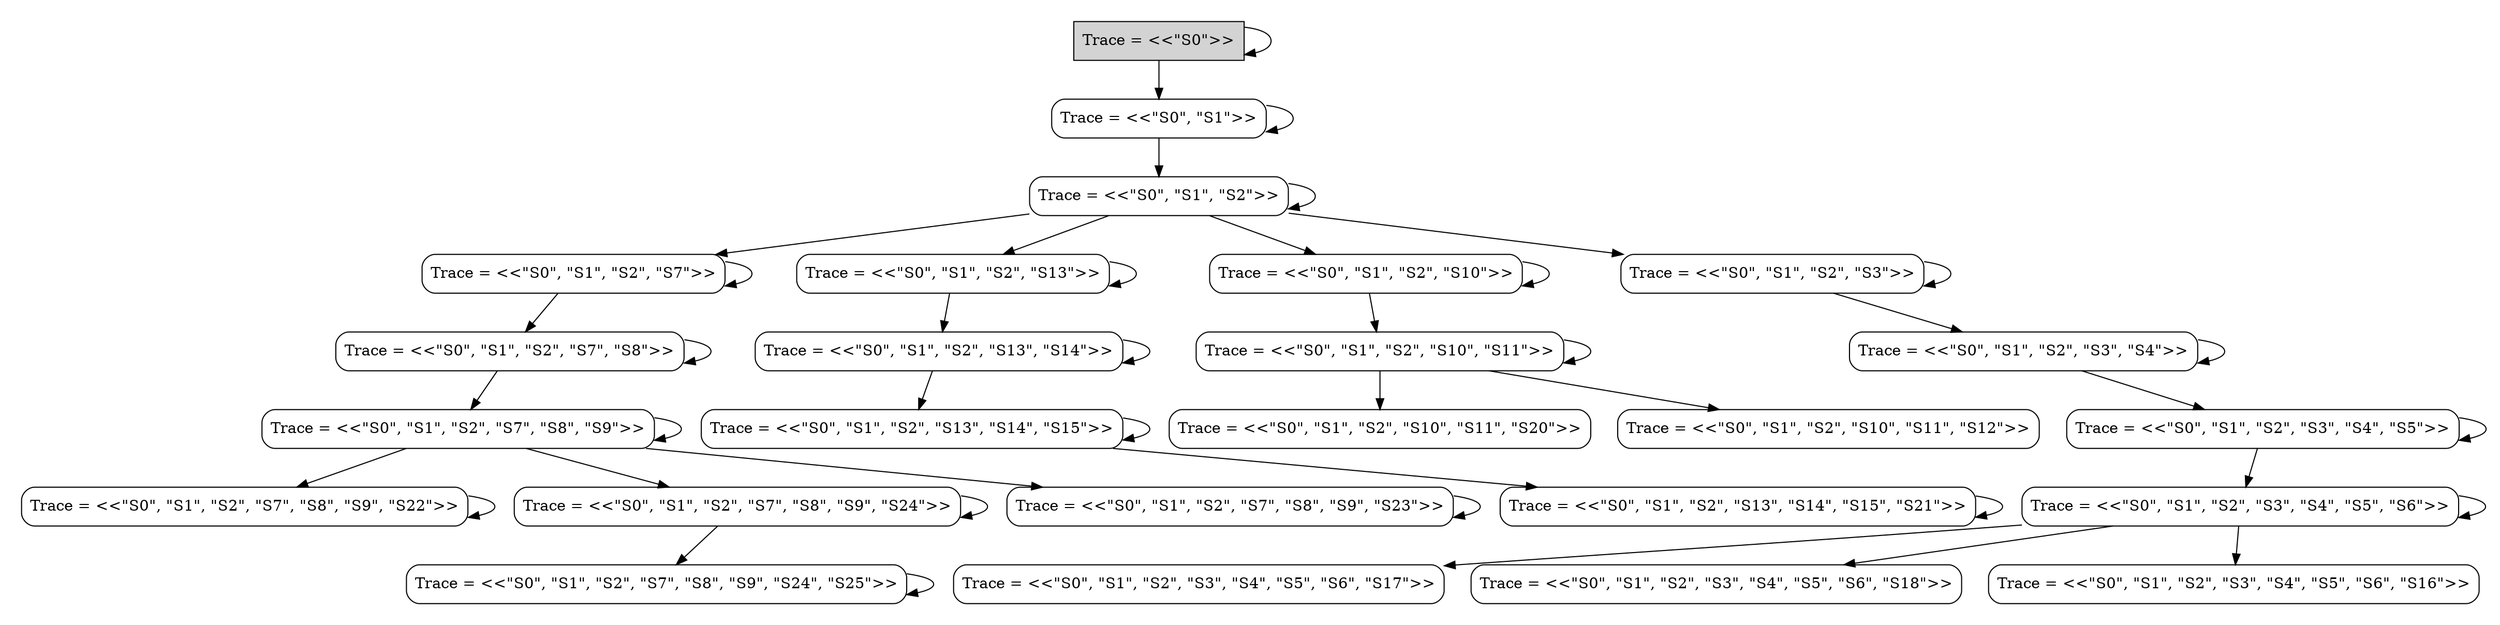 digraph DiskGraph {
node [shape=box,style=rounded]
nodesep=0.35;
subgraph cluster_graph {
color="white";
-2336204739630271824 [label="Trace = <<\"S0\">>",style = filled]
-2336204739630271824 -> -2336204739630271824;
-2336204739630271824 [label="Trace = <<\"S0\">>",tooltip="Trace = <<\"S0\">>"];
-2336204739630271824 -> -8336398163586586783;
-8336398163586586783 [label="Trace = <<\"S0\", \"S1\">>",tooltip="Trace = <<\"S0\", \"S1\">>"];
-8336398163586586783 -> -8336398163586586783;
-8336398163586586783 [label="Trace = <<\"S0\", \"S1\">>",tooltip="Trace = <<\"S0\", \"S1\">>"];
-8336398163586586783 -> -4854060052381269131;
-4854060052381269131 [label="Trace = <<\"S0\", \"S1\", \"S2\">>",tooltip="Trace = <<\"S0\", \"S1\", \"S2\">>"];
1808531743686805282 -> 3727683610120357456;
3727683610120357456 [label="Trace = <<\"S0\", \"S1\", \"S2\", \"S7\", \"S8\">>",tooltip="Trace = <<\"S0\", \"S1\", \"S2\", \"S7\", \"S8\">>"];
1808531743686805282 -> 1808531743686805282;
1808531743686805282 [label="Trace = <<\"S0\", \"S1\", \"S2\", \"S7\">>",tooltip="Trace = <<\"S0\", \"S1\", \"S2\", \"S7\">>"];
8302866063923669803 -> -8855452830295496028;
-8855452830295496028 [label="Trace = <<\"S0\", \"S1\", \"S2\", \"S13\", \"S14\">>",tooltip="Trace = <<\"S0\", \"S1\", \"S2\", \"S13\", \"S14\">>"];
8302866063923669803 -> 8302866063923669803;
8302866063923669803 [label="Trace = <<\"S0\", \"S1\", \"S2\", \"S13\">>",tooltip="Trace = <<\"S0\", \"S1\", \"S2\", \"S13\">>"];
-4662587502995905282 -> -5924386419361067806;
-5924386419361067806 [label="Trace = <<\"S0\", \"S1\", \"S2\", \"S10\", \"S11\">>",tooltip="Trace = <<\"S0\", \"S1\", \"S2\", \"S10\", \"S11\">>"];
-4662587502995905282 -> -4662587502995905282;
-4662587502995905282 [label="Trace = <<\"S0\", \"S1\", \"S2\", \"S10\">>",tooltip="Trace = <<\"S0\", \"S1\", \"S2\", \"S10\">>"];
3727683610120357456 -> 3694743820618835024;
3694743820618835024 [label="Trace = <<\"S0\", \"S1\", \"S2\", \"S7\", \"S8\", \"S9\">>",tooltip="Trace = <<\"S0\", \"S1\", \"S2\", \"S7\", \"S8\", \"S9\">>"];
3727683610120357456 -> 3727683610120357456;
3727683610120357456 [label="Trace = <<\"S0\", \"S1\", \"S2\", \"S7\", \"S8\">>",tooltip="Trace = <<\"S0\", \"S1\", \"S2\", \"S7\", \"S8\">>"];
-8855452830295496028 -> 3418722138540325537;
3418722138540325537 [label="Trace = <<\"S0\", \"S1\", \"S2\", \"S13\", \"S14\", \"S15\">>",tooltip="Trace = <<\"S0\", \"S1\", \"S2\", \"S13\", \"S14\", \"S15\">>"];
-8855452830295496028 -> -8855452830295496028;
-8855452830295496028 [label="Trace = <<\"S0\", \"S1\", \"S2\", \"S13\", \"S14\">>",tooltip="Trace = <<\"S0\", \"S1\", \"S2\", \"S13\", \"S14\">>"];
3418722138540325537 -> 98217392910732017;
98217392910732017 [label="Trace = <<\"S0\", \"S1\", \"S2\", \"S13\", \"S14\", \"S15\", \"S21\">>",tooltip="Trace = <<\"S0\", \"S1\", \"S2\", \"S13\", \"S14\", \"S15\", \"S21\">>"];
3418722138540325537 -> 3418722138540325537;
3418722138540325537 [label="Trace = <<\"S0\", \"S1\", \"S2\", \"S13\", \"S14\", \"S15\">>",tooltip="Trace = <<\"S0\", \"S1\", \"S2\", \"S13\", \"S14\", \"S15\">>"];
-4854060052381269131 -> 1808531743686805282;
-4854060052381269131 -> -4854060052381269131;
-4854060052381269131 [label="Trace = <<\"S0\", \"S1\", \"S2\">>",tooltip="Trace = <<\"S0\", \"S1\", \"S2\">>"];
-4854060052381269131 -> 8302866063923669803;
-4854060052381269131 -> -5582476697122797892;
-5582476697122797892 [label="Trace = <<\"S0\", \"S1\", \"S2\", \"S3\">>",tooltip="Trace = <<\"S0\", \"S1\", \"S2\", \"S3\">>"];
-4854060052381269131 -> -4662587502995905282;
3694743820618835024 -> 3694743820618835024;
3694743820618835024 [label="Trace = <<\"S0\", \"S1\", \"S2\", \"S7\", \"S8\", \"S9\">>",tooltip="Trace = <<\"S0\", \"S1\", \"S2\", \"S7\", \"S8\", \"S9\">>"];
3694743820618835024 -> -4942326756848250026;
-4942326756848250026 [label="Trace = <<\"S0\", \"S1\", \"S2\", \"S7\", \"S8\", \"S9\", \"S22\">>",tooltip="Trace = <<\"S0\", \"S1\", \"S2\", \"S7\", \"S8\", \"S9\", \"S22\">>"];
3694743820618835024 -> 4987868025651196423;
4987868025651196423 [label="Trace = <<\"S0\", \"S1\", \"S2\", \"S7\", \"S8\", \"S9\", \"S24\">>",tooltip="Trace = <<\"S0\", \"S1\", \"S2\", \"S7\", \"S8\", \"S9\", \"S24\">>"];
3694743820618835024 -> 2509867738340932684;
2509867738340932684 [label="Trace = <<\"S0\", \"S1\", \"S2\", \"S7\", \"S8\", \"S9\", \"S23\">>",tooltip="Trace = <<\"S0\", \"S1\", \"S2\", \"S7\", \"S8\", \"S9\", \"S23\">>"];
4987868025651196423 -> 4987868025651196423;
4987868025651196423 [label="Trace = <<\"S0\", \"S1\", \"S2\", \"S7\", \"S8\", \"S9\", \"S24\">>",tooltip="Trace = <<\"S0\", \"S1\", \"S2\", \"S7\", \"S8\", \"S9\", \"S24\">>"];
4987868025651196423 -> 8256293932180524251;
8256293932180524251 [label="Trace = <<\"S0\", \"S1\", \"S2\", \"S7\", \"S8\", \"S9\", \"S24\", \"S25\">>",tooltip="Trace = <<\"S0\", \"S1\", \"S2\", \"S7\", \"S8\", \"S9\", \"S24\", \"S25\">>"];
-9131748717607811473 -> -3070104806046510557;
-3070104806046510557 [label="Trace = <<\"S0\", \"S1\", \"S2\", \"S3\", \"S4\", \"S5\", \"S6\">>",tooltip="Trace = <<\"S0\", \"S1\", \"S2\", \"S3\", \"S4\", \"S5\", \"S6\">>"];
-9131748717607811473 -> -9131748717607811473;
-9131748717607811473 [label="Trace = <<\"S0\", \"S1\", \"S2\", \"S3\", \"S4\", \"S5\">>",tooltip="Trace = <<\"S0\", \"S1\", \"S2\", \"S3\", \"S4\", \"S5\">>"];
5696229456309944803 -> 5696229456309944803;
5696229456309944803 [label="Trace = <<\"S0\", \"S1\", \"S2\", \"S3\", \"S4\">>",tooltip="Trace = <<\"S0\", \"S1\", \"S2\", \"S3\", \"S4\">>"];
5696229456309944803 -> -9131748717607811473;
-3070104806046510557 -> -3070104806046510557;
-3070104806046510557 [label="Trace = <<\"S0\", \"S1\", \"S2\", \"S3\", \"S4\", \"S5\", \"S6\">>",tooltip="Trace = <<\"S0\", \"S1\", \"S2\", \"S3\", \"S4\", \"S5\", \"S6\">>"];
-3070104806046510557 -> -4003359037294939338;
-4003359037294939338 [label="Trace = <<\"S0\", \"S1\", \"S2\", \"S3\", \"S4\", \"S5\", \"S6\", \"S17\">>",tooltip="Trace = <<\"S0\", \"S1\", \"S2\", \"S3\", \"S4\", \"S5\", \"S6\", \"S17\">>"];
-3070104806046510557 -> -7055464392855650118;
-7055464392855650118 [label="Trace = <<\"S0\", \"S1\", \"S2\", \"S3\", \"S4\", \"S5\", \"S6\", \"S18\">>",tooltip="Trace = <<\"S0\", \"S1\", \"S2\", \"S3\", \"S4\", \"S5\", \"S6\", \"S18\">>"];
-3070104806046510557 -> 5894285314348784684;
5894285314348784684 [label="Trace = <<\"S0\", \"S1\", \"S2\", \"S3\", \"S4\", \"S5\", \"S6\", \"S16\">>",tooltip="Trace = <<\"S0\", \"S1\", \"S2\", \"S3\", \"S4\", \"S5\", \"S6\", \"S16\">>"];
-5582476697122797892 -> 5696229456309944803;
-5582476697122797892 -> -5582476697122797892;
-5582476697122797892 [label="Trace = <<\"S0\", \"S1\", \"S2\", \"S3\">>",tooltip="Trace = <<\"S0\", \"S1\", \"S2\", \"S3\">>"];
-5924386419361067806 -> -5924386419361067806;
-5924386419361067806 [label="Trace = <<\"S0\", \"S1\", \"S2\", \"S10\", \"S11\">>",tooltip="Trace = <<\"S0\", \"S1\", \"S2\", \"S10\", \"S11\">>"];
-5924386419361067806 -> 1288828657690474520;
1288828657690474520 [label="Trace = <<\"S0\", \"S1\", \"S2\", \"S10\", \"S11\", \"S20\">>",tooltip="Trace = <<\"S0\", \"S1\", \"S2\", \"S10\", \"S11\", \"S20\">>"];
-5924386419361067806 -> 5512342327180595820;
5512342327180595820 [label="Trace = <<\"S0\", \"S1\", \"S2\", \"S10\", \"S11\", \"S12\">>",tooltip="Trace = <<\"S0\", \"S1\", \"S2\", \"S10\", \"S11\", \"S12\">>"];
-4942326756848250026 -> -4942326756848250026;
-4942326756848250026 [label="Trace = <<\"S0\", \"S1\", \"S2\", \"S7\", \"S8\", \"S9\", \"S22\">>",tooltip="Trace = <<\"S0\", \"S1\", \"S2\", \"S7\", \"S8\", \"S9\", \"S22\">>"];
8256293932180524251 -> 8256293932180524251;
8256293932180524251 [label="Trace = <<\"S0\", \"S1\", \"S2\", \"S7\", \"S8\", \"S9\", \"S24\", \"S25\">>",tooltip="Trace = <<\"S0\", \"S1\", \"S2\", \"S7\", \"S8\", \"S9\", \"S24\", \"S25\">>"];
98217392910732017 -> 98217392910732017;
98217392910732017 [label="Trace = <<\"S0\", \"S1\", \"S2\", \"S13\", \"S14\", \"S15\", \"S21\">>",tooltip="Trace = <<\"S0\", \"S1\", \"S2\", \"S13\", \"S14\", \"S15\", \"S21\">>"];
2509867738340932684 -> 2509867738340932684;
2509867738340932684 [label="Trace = <<\"S0\", \"S1\", \"S2\", \"S7\", \"S8\", \"S9\", \"S23\">>",tooltip="Trace = <<\"S0\", \"S1\", \"S2\", \"S7\", \"S8\", \"S9\", \"S23\">>"];
{rank = same; -2336204739630271824;}
{rank = same; -8336398163586586783;}
{rank = same; -4854060052381269131;}
{rank = same; 8302866063923669803;-5582476697122797892;1808531743686805282;-4662587502995905282;}
{rank = same; 3727683610120357456;5696229456309944803;-8855452830295496028;-5924386419361067806;}
{rank = same; 3694743820618835024;-9131748717607811473;3418722138540325537;}
{rank = same; 4987868025651196423;-3070104806046510557;2509867738340932684;-4942326756848250026;98217392910732017;}
{rank = same; 8256293932180524251;}
}
}